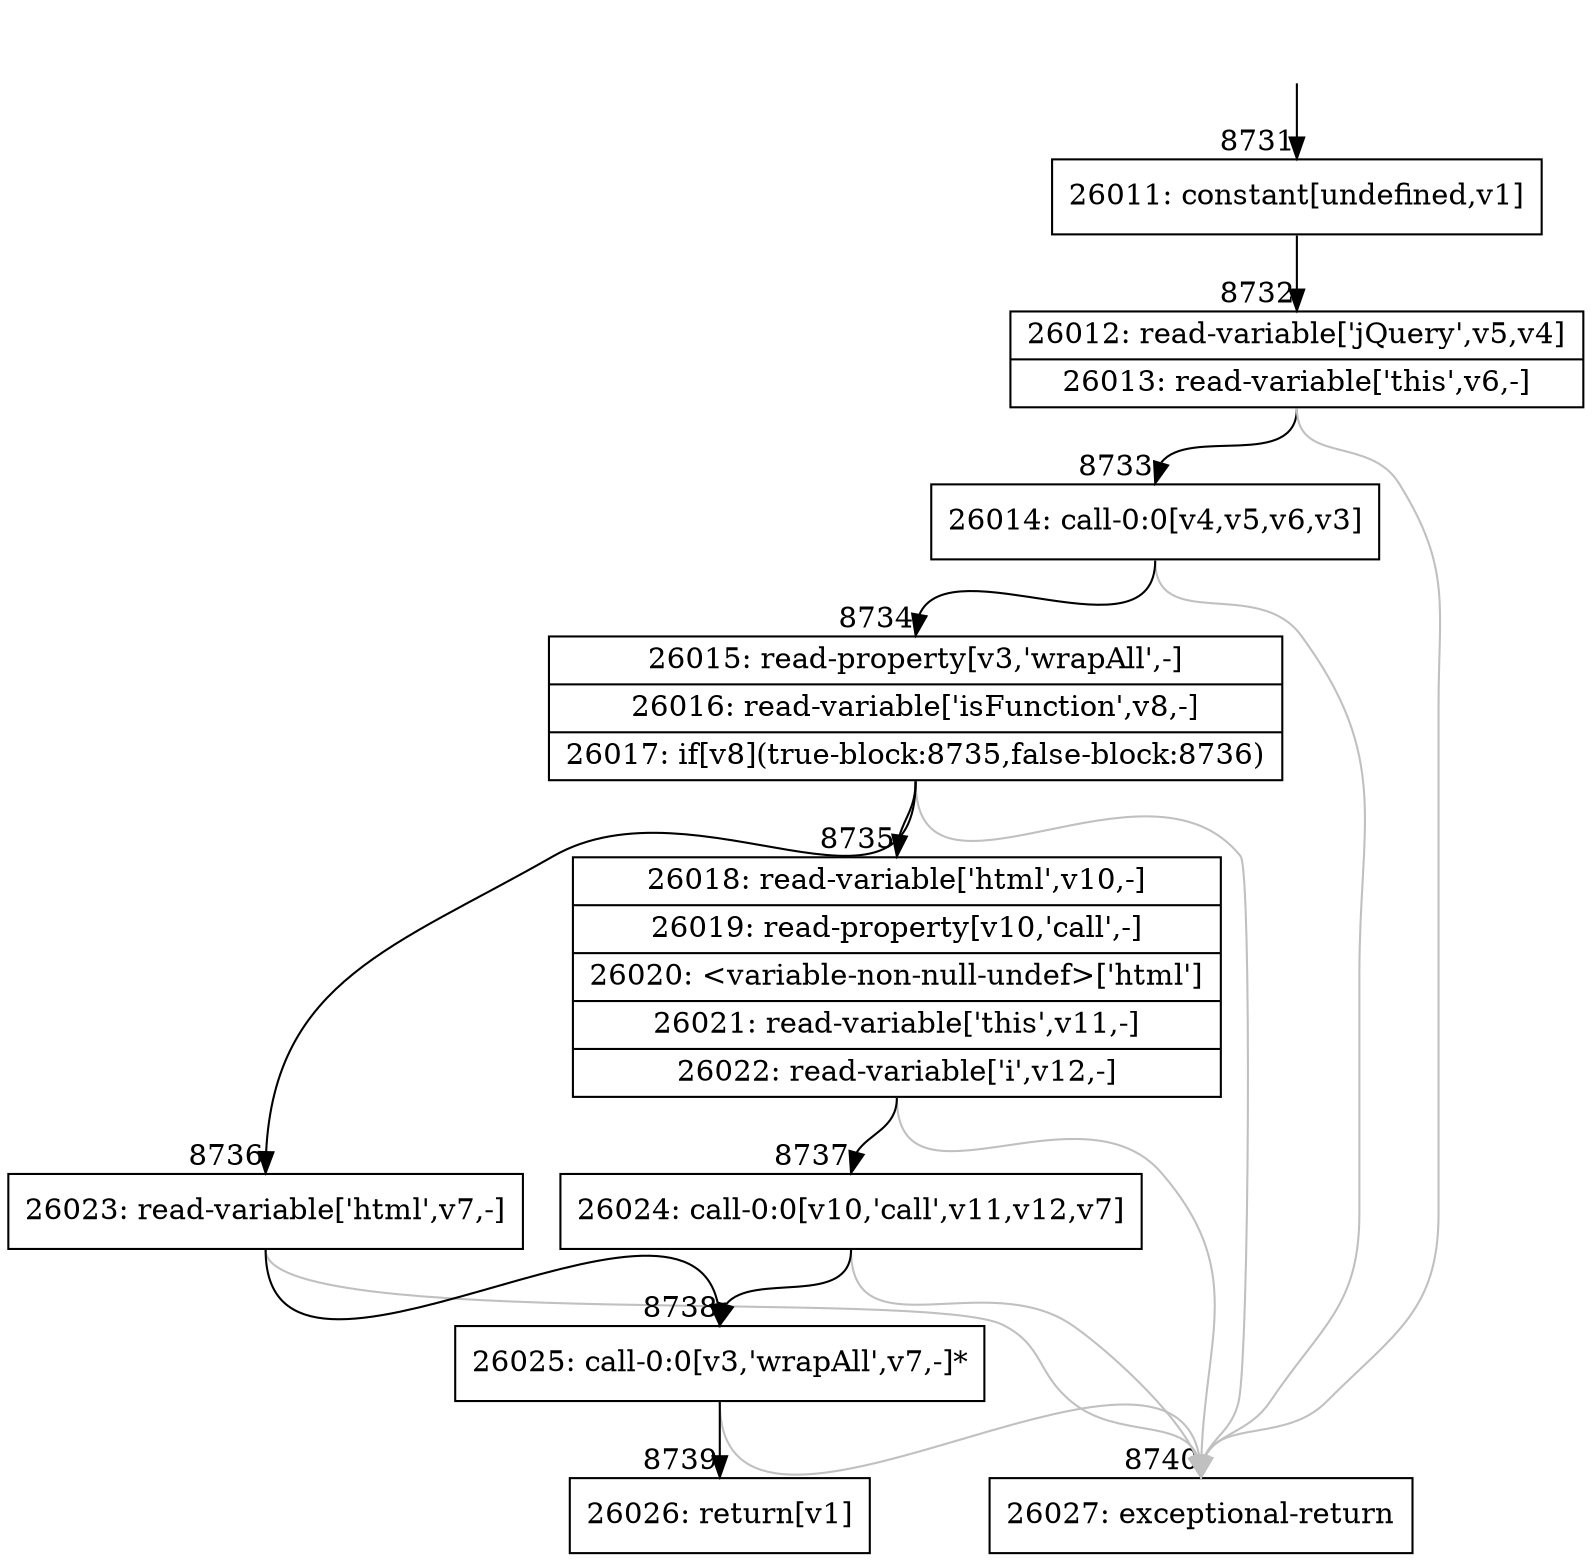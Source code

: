 digraph {
rankdir="TD"
BB_entry535[shape=none,label=""];
BB_entry535 -> BB8731 [tailport=s, headport=n, headlabel="    8731"]
BB8731 [shape=record label="{26011: constant[undefined,v1]}" ] 
BB8731 -> BB8732 [tailport=s, headport=n, headlabel="      8732"]
BB8732 [shape=record label="{26012: read-variable['jQuery',v5,v4]|26013: read-variable['this',v6,-]}" ] 
BB8732 -> BB8733 [tailport=s, headport=n, headlabel="      8733"]
BB8732 -> BB8740 [tailport=s, headport=n, color=gray, headlabel="      8740"]
BB8733 [shape=record label="{26014: call-0:0[v4,v5,v6,v3]}" ] 
BB8733 -> BB8734 [tailport=s, headport=n, headlabel="      8734"]
BB8733 -> BB8740 [tailport=s, headport=n, color=gray]
BB8734 [shape=record label="{26015: read-property[v3,'wrapAll',-]|26016: read-variable['isFunction',v8,-]|26017: if[v8](true-block:8735,false-block:8736)}" ] 
BB8734 -> BB8735 [tailport=s, headport=n, headlabel="      8735"]
BB8734 -> BB8736 [tailport=s, headport=n, headlabel="      8736"]
BB8734 -> BB8740 [tailport=s, headport=n, color=gray]
BB8735 [shape=record label="{26018: read-variable['html',v10,-]|26019: read-property[v10,'call',-]|26020: \<variable-non-null-undef\>['html']|26021: read-variable['this',v11,-]|26022: read-variable['i',v12,-]}" ] 
BB8735 -> BB8737 [tailport=s, headport=n, headlabel="      8737"]
BB8735 -> BB8740 [tailport=s, headport=n, color=gray]
BB8736 [shape=record label="{26023: read-variable['html',v7,-]}" ] 
BB8736 -> BB8738 [tailport=s, headport=n, headlabel="      8738"]
BB8736 -> BB8740 [tailport=s, headport=n, color=gray]
BB8737 [shape=record label="{26024: call-0:0[v10,'call',v11,v12,v7]}" ] 
BB8737 -> BB8738 [tailport=s, headport=n]
BB8737 -> BB8740 [tailport=s, headport=n, color=gray]
BB8738 [shape=record label="{26025: call-0:0[v3,'wrapAll',v7,-]*}" ] 
BB8738 -> BB8739 [tailport=s, headport=n, headlabel="      8739"]
BB8738 -> BB8740 [tailport=s, headport=n, color=gray]
BB8739 [shape=record label="{26026: return[v1]}" ] 
BB8740 [shape=record label="{26027: exceptional-return}" ] 
}
